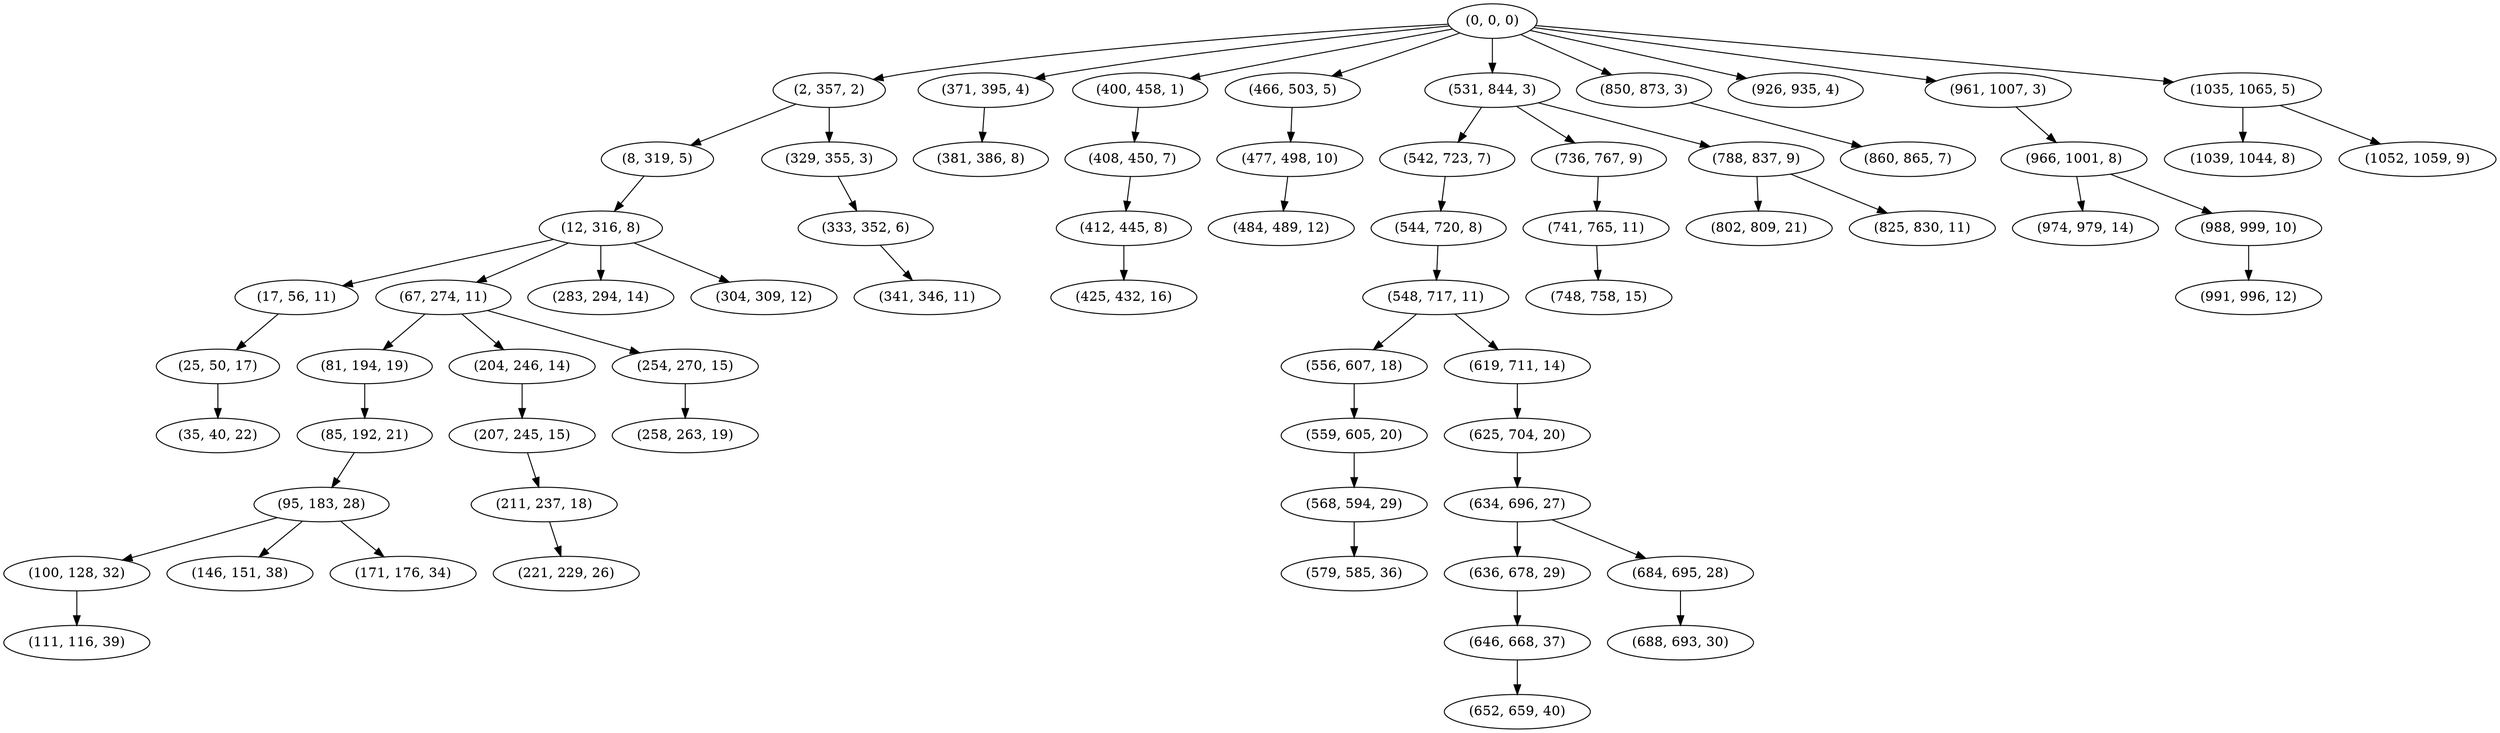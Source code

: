 digraph tree {
    "(0, 0, 0)";
    "(2, 357, 2)";
    "(8, 319, 5)";
    "(12, 316, 8)";
    "(17, 56, 11)";
    "(25, 50, 17)";
    "(35, 40, 22)";
    "(67, 274, 11)";
    "(81, 194, 19)";
    "(85, 192, 21)";
    "(95, 183, 28)";
    "(100, 128, 32)";
    "(111, 116, 39)";
    "(146, 151, 38)";
    "(171, 176, 34)";
    "(204, 246, 14)";
    "(207, 245, 15)";
    "(211, 237, 18)";
    "(221, 229, 26)";
    "(254, 270, 15)";
    "(258, 263, 19)";
    "(283, 294, 14)";
    "(304, 309, 12)";
    "(329, 355, 3)";
    "(333, 352, 6)";
    "(341, 346, 11)";
    "(371, 395, 4)";
    "(381, 386, 8)";
    "(400, 458, 1)";
    "(408, 450, 7)";
    "(412, 445, 8)";
    "(425, 432, 16)";
    "(466, 503, 5)";
    "(477, 498, 10)";
    "(484, 489, 12)";
    "(531, 844, 3)";
    "(542, 723, 7)";
    "(544, 720, 8)";
    "(548, 717, 11)";
    "(556, 607, 18)";
    "(559, 605, 20)";
    "(568, 594, 29)";
    "(579, 585, 36)";
    "(619, 711, 14)";
    "(625, 704, 20)";
    "(634, 696, 27)";
    "(636, 678, 29)";
    "(646, 668, 37)";
    "(652, 659, 40)";
    "(684, 695, 28)";
    "(688, 693, 30)";
    "(736, 767, 9)";
    "(741, 765, 11)";
    "(748, 758, 15)";
    "(788, 837, 9)";
    "(802, 809, 21)";
    "(825, 830, 11)";
    "(850, 873, 3)";
    "(860, 865, 7)";
    "(926, 935, 4)";
    "(961, 1007, 3)";
    "(966, 1001, 8)";
    "(974, 979, 14)";
    "(988, 999, 10)";
    "(991, 996, 12)";
    "(1035, 1065, 5)";
    "(1039, 1044, 8)";
    "(1052, 1059, 9)";
    "(0, 0, 0)" -> "(2, 357, 2)";
    "(0, 0, 0)" -> "(371, 395, 4)";
    "(0, 0, 0)" -> "(400, 458, 1)";
    "(0, 0, 0)" -> "(466, 503, 5)";
    "(0, 0, 0)" -> "(531, 844, 3)";
    "(0, 0, 0)" -> "(850, 873, 3)";
    "(0, 0, 0)" -> "(926, 935, 4)";
    "(0, 0, 0)" -> "(961, 1007, 3)";
    "(0, 0, 0)" -> "(1035, 1065, 5)";
    "(2, 357, 2)" -> "(8, 319, 5)";
    "(2, 357, 2)" -> "(329, 355, 3)";
    "(8, 319, 5)" -> "(12, 316, 8)";
    "(12, 316, 8)" -> "(17, 56, 11)";
    "(12, 316, 8)" -> "(67, 274, 11)";
    "(12, 316, 8)" -> "(283, 294, 14)";
    "(12, 316, 8)" -> "(304, 309, 12)";
    "(17, 56, 11)" -> "(25, 50, 17)";
    "(25, 50, 17)" -> "(35, 40, 22)";
    "(67, 274, 11)" -> "(81, 194, 19)";
    "(67, 274, 11)" -> "(204, 246, 14)";
    "(67, 274, 11)" -> "(254, 270, 15)";
    "(81, 194, 19)" -> "(85, 192, 21)";
    "(85, 192, 21)" -> "(95, 183, 28)";
    "(95, 183, 28)" -> "(100, 128, 32)";
    "(95, 183, 28)" -> "(146, 151, 38)";
    "(95, 183, 28)" -> "(171, 176, 34)";
    "(100, 128, 32)" -> "(111, 116, 39)";
    "(204, 246, 14)" -> "(207, 245, 15)";
    "(207, 245, 15)" -> "(211, 237, 18)";
    "(211, 237, 18)" -> "(221, 229, 26)";
    "(254, 270, 15)" -> "(258, 263, 19)";
    "(329, 355, 3)" -> "(333, 352, 6)";
    "(333, 352, 6)" -> "(341, 346, 11)";
    "(371, 395, 4)" -> "(381, 386, 8)";
    "(400, 458, 1)" -> "(408, 450, 7)";
    "(408, 450, 7)" -> "(412, 445, 8)";
    "(412, 445, 8)" -> "(425, 432, 16)";
    "(466, 503, 5)" -> "(477, 498, 10)";
    "(477, 498, 10)" -> "(484, 489, 12)";
    "(531, 844, 3)" -> "(542, 723, 7)";
    "(531, 844, 3)" -> "(736, 767, 9)";
    "(531, 844, 3)" -> "(788, 837, 9)";
    "(542, 723, 7)" -> "(544, 720, 8)";
    "(544, 720, 8)" -> "(548, 717, 11)";
    "(548, 717, 11)" -> "(556, 607, 18)";
    "(548, 717, 11)" -> "(619, 711, 14)";
    "(556, 607, 18)" -> "(559, 605, 20)";
    "(559, 605, 20)" -> "(568, 594, 29)";
    "(568, 594, 29)" -> "(579, 585, 36)";
    "(619, 711, 14)" -> "(625, 704, 20)";
    "(625, 704, 20)" -> "(634, 696, 27)";
    "(634, 696, 27)" -> "(636, 678, 29)";
    "(634, 696, 27)" -> "(684, 695, 28)";
    "(636, 678, 29)" -> "(646, 668, 37)";
    "(646, 668, 37)" -> "(652, 659, 40)";
    "(684, 695, 28)" -> "(688, 693, 30)";
    "(736, 767, 9)" -> "(741, 765, 11)";
    "(741, 765, 11)" -> "(748, 758, 15)";
    "(788, 837, 9)" -> "(802, 809, 21)";
    "(788, 837, 9)" -> "(825, 830, 11)";
    "(850, 873, 3)" -> "(860, 865, 7)";
    "(961, 1007, 3)" -> "(966, 1001, 8)";
    "(966, 1001, 8)" -> "(974, 979, 14)";
    "(966, 1001, 8)" -> "(988, 999, 10)";
    "(988, 999, 10)" -> "(991, 996, 12)";
    "(1035, 1065, 5)" -> "(1039, 1044, 8)";
    "(1035, 1065, 5)" -> "(1052, 1059, 9)";
}
